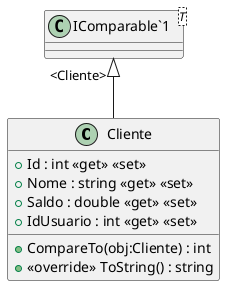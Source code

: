 @startuml
class Cliente {
    + Id : int <<get>> <<set>>
    + Nome : string <<get>> <<set>>
    + Saldo : double <<get>> <<set>>
    + IdUsuario : int <<get>> <<set>>
    + CompareTo(obj:Cliente) : int
    + <<override>> ToString() : string
}
class "IComparable`1"<T> {
}
"IComparable`1" "<Cliente>" <|-- Cliente
@enduml
